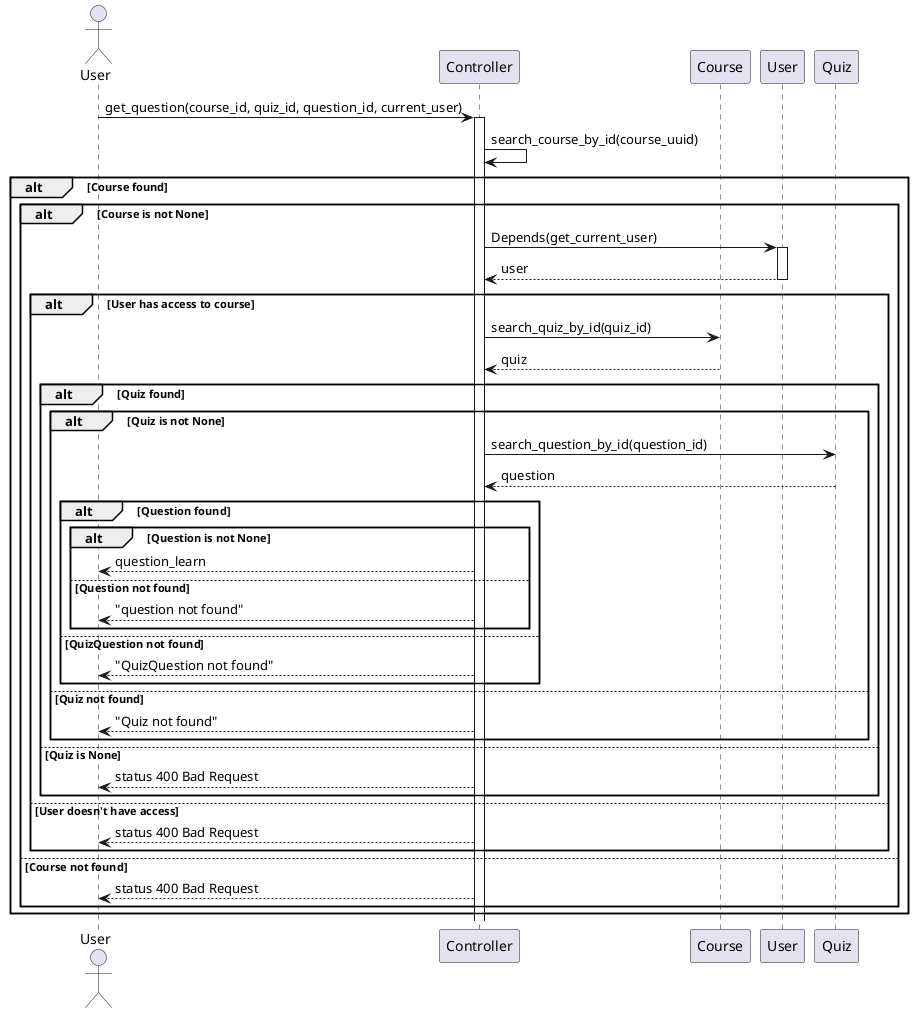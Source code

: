 @startuml

actor User
participant Controller
participant Course
participant "User" as UserClass

User -> Controller: get_question(course_id, quiz_id, question_id, current_user)
activate Controller

Controller -> Controller: search_course_by_id(course_uuid)

alt Course found
    alt Course is not None
        Controller -> UserClass: Depends(get_current_user)
        activate UserClass
        UserClass --> Controller: user
        deactivate UserClass
        
        alt User has access to course
            Controller -> Course: search_quiz_by_id(quiz_id)
            Course --> Controller: quiz
            alt Quiz found
                alt Quiz is not None
                    Controller -> Quiz: search_question_by_id(question_id)
                    Quiz --> Controller: question
                    alt Question found
                        alt Question is not None
                            Controller --> User: question_learn
                        else Question not found
                            Controller --> User: "question not found"
                        end
                    else QuizQuestion not found
                        Controller --> User: "QuizQuestion not found"
                    end
                else Quiz not found
                    Controller --> User: "Quiz not found"
                end
            else Quiz is None
                Controller --> User: status 400 Bad Request
            end
        else User doesn't have access
            Controller --> User: status 400 Bad Request
        end
    else Course not found
        Controller --> User: status 400 Bad Request
    end
end

@enduml